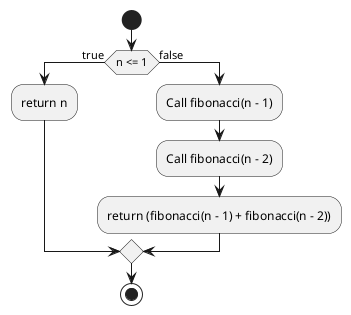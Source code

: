 @startuml
'https://plantuml.com/activity-diagram-beta

start
if (n <= 1) then (true)
    :return n;
else (false)
    :Call fibonacci(n - 1);
    :Call fibonacci(n - 2);
    :return (fibonacci(n - 1) + fibonacci(n - 2));
endif
stop

@enduml
